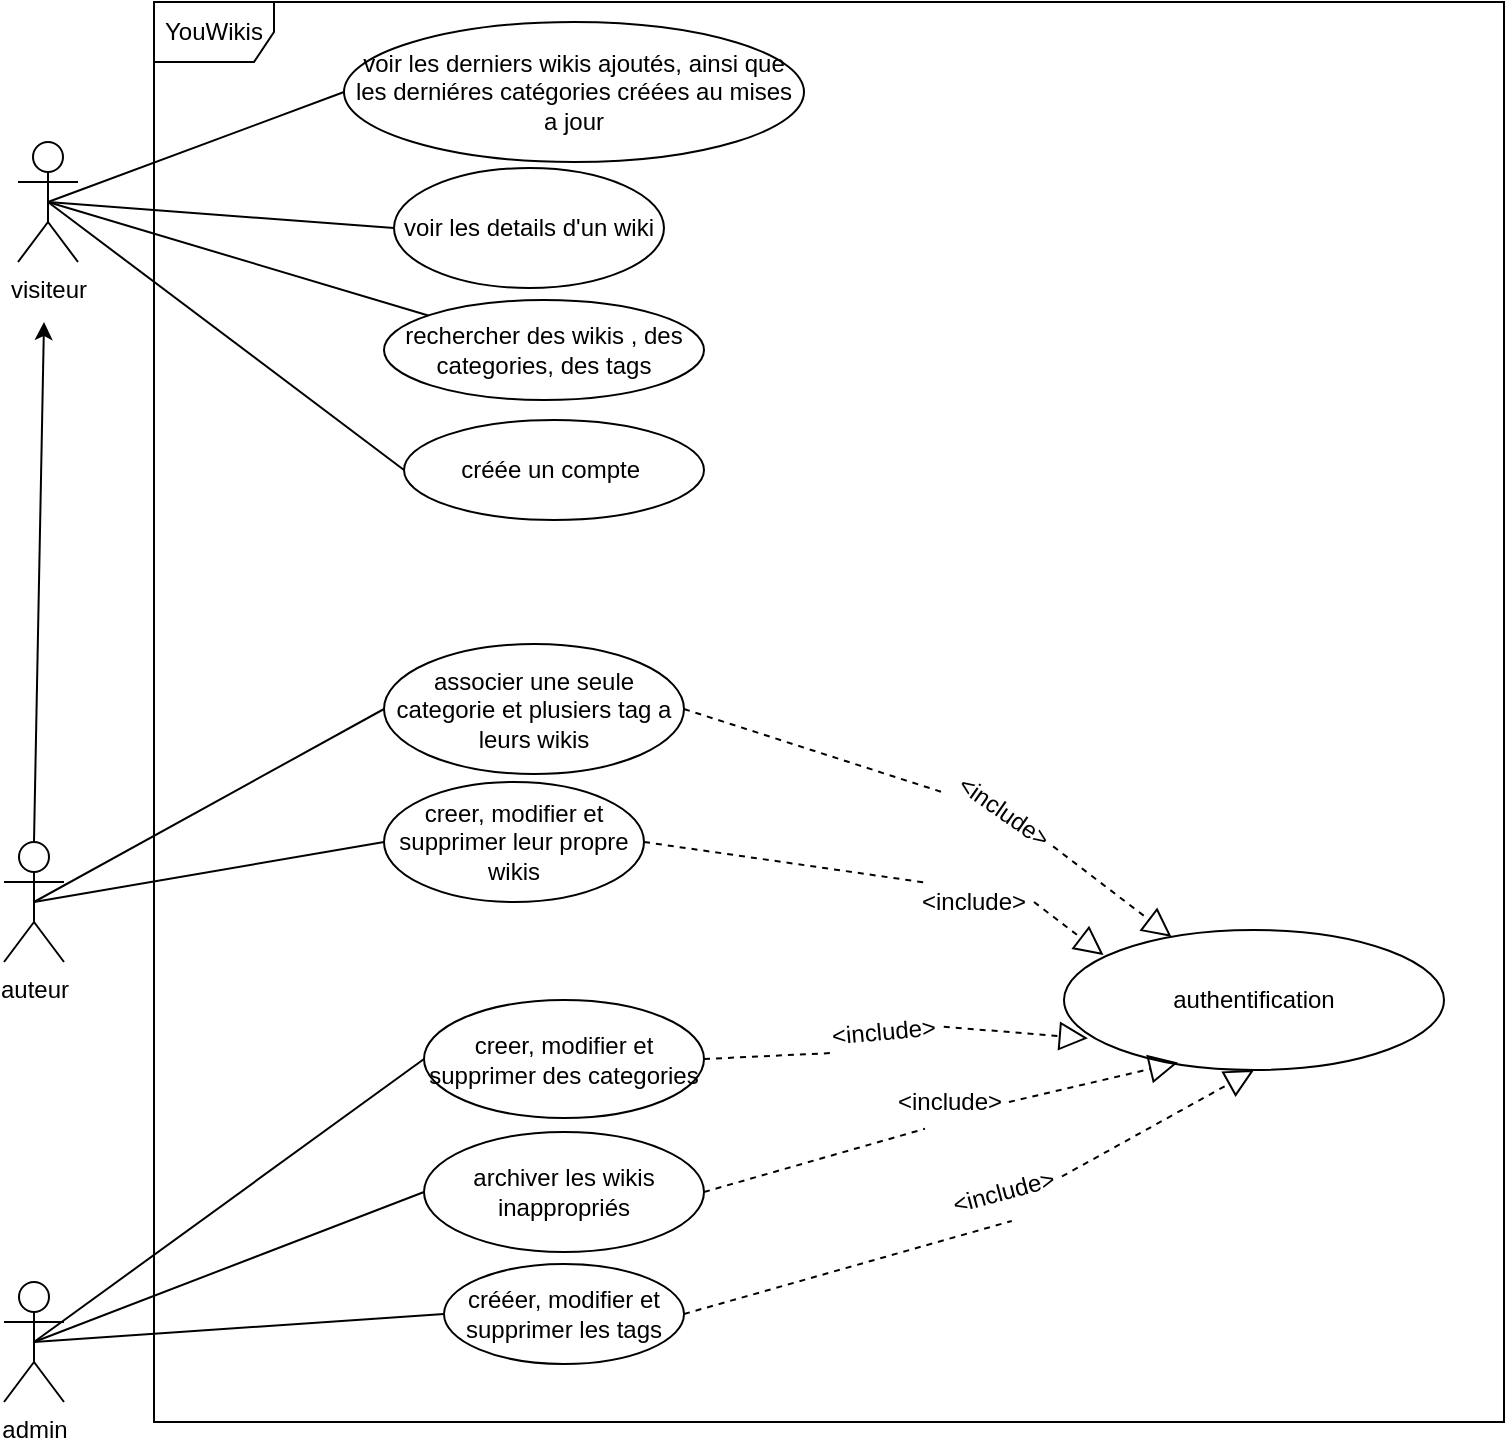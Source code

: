 <mxfile version="12.2.4" pages="1"><diagram id="90PpnR-5AJBD1PZd6F79" name="Page-1"><mxGraphModel dx="832" dy="653" grid="1" gridSize="10" guides="1" tooltips="1" connect="1" arrows="1" fold="1" page="0" pageScale="1" pageWidth="850" pageHeight="1100" math="0" shadow="0"><root><mxCell id="0"/><mxCell id="1" parent="0"/><mxCell id="2" value="visiteur" style="shape=umlActor;verticalLabelPosition=bottom;verticalAlign=top;html=1;" parent="1" vertex="1"><mxGeometry x="57" y="70" width="30" height="60" as="geometry"/></mxCell><mxCell id="3" value="auteur" style="shape=umlActor;verticalLabelPosition=bottom;verticalAlign=top;html=1;" parent="1" vertex="1"><mxGeometry x="50" y="420" width="30" height="60" as="geometry"/></mxCell><mxCell id="6" value="admin" style="shape=umlActor;verticalLabelPosition=bottom;verticalAlign=top;html=1;" parent="1" vertex="1"><mxGeometry x="50" y="640" width="30" height="60" as="geometry"/></mxCell><mxCell id="8" value="YouWikis" style="shape=umlFrame;whiteSpace=wrap;html=1;" parent="1" vertex="1"><mxGeometry x="125" width="675" height="710" as="geometry"/></mxCell><mxCell id="9" value="voir les derniers wikis ajoutés, ainsi que les derniéres catégories créées au mises a jour" style="ellipse;whiteSpace=wrap;html=1;" parent="1" vertex="1"><mxGeometry x="220" y="10" width="230" height="70" as="geometry"/></mxCell><mxCell id="10" value="voir les details d'un wiki" style="ellipse;whiteSpace=wrap;html=1;" parent="1" vertex="1"><mxGeometry x="245" y="83" width="135" height="60" as="geometry"/></mxCell><mxCell id="11" value="rechercher des wikis , des categories, des tags" style="ellipse;whiteSpace=wrap;html=1;" parent="1" vertex="1"><mxGeometry x="240" y="149" width="160" height="50" as="geometry"/></mxCell><mxCell id="12" value="créée un compte&amp;nbsp;" style="ellipse;whiteSpace=wrap;html=1;" parent="1" vertex="1"><mxGeometry x="250" y="209" width="150" height="50" as="geometry"/></mxCell><mxCell id="21" value="associer une seule categorie et plusiers tag a leurs wikis" style="ellipse;whiteSpace=wrap;html=1;" parent="1" vertex="1"><mxGeometry x="240" y="321" width="150" height="65" as="geometry"/></mxCell><mxCell id="22" value="creer, modifier et supprimer leur propre wikis" style="ellipse;whiteSpace=wrap;html=1;" parent="1" vertex="1"><mxGeometry x="240" y="390" width="130" height="60" as="geometry"/></mxCell><mxCell id="32" value="creer, modifier et supprimer des categories" style="ellipse;whiteSpace=wrap;html=1;" parent="1" vertex="1"><mxGeometry x="260" y="499" width="140" height="59" as="geometry"/></mxCell><mxCell id="34" value="crééer, modifier et supprimer les tags" style="ellipse;whiteSpace=wrap;html=1;" parent="1" vertex="1"><mxGeometry x="270" y="631" width="120" height="50" as="geometry"/></mxCell><mxCell id="33" value="archiver les wikis inappropriés" style="ellipse;whiteSpace=wrap;html=1;" parent="1" vertex="1"><mxGeometry x="260" y="565" width="140" height="60" as="geometry"/></mxCell><mxCell id="25" value="authentification" style="ellipse;whiteSpace=wrap;html=1;" parent="1" vertex="1"><mxGeometry x="580" y="464" width="190" height="70" as="geometry"/></mxCell><mxCell id="14" value="" style="endArrow=none;html=1;exitX=0.5;exitY=0.5;exitDx=0;exitDy=0;exitPerimeter=0;entryX=0;entryY=0.5;entryDx=0;entryDy=0;" parent="1" source="2" target="9" edge="1"><mxGeometry width="50" height="50" relative="1" as="geometry"><mxPoint x="360" y="320" as="sourcePoint"/><mxPoint x="410" y="270" as="targetPoint"/></mxGeometry></mxCell><mxCell id="15" value="" style="endArrow=none;html=1;exitX=0.5;exitY=0.5;exitDx=0;exitDy=0;exitPerimeter=0;" parent="1" source="2" target="11" edge="1"><mxGeometry width="50" height="50" relative="1" as="geometry"><mxPoint x="85" y="110" as="sourcePoint"/><mxPoint x="230.0" y="55" as="targetPoint"/></mxGeometry></mxCell><mxCell id="17" value="" style="endArrow=none;html=1;exitX=0.5;exitY=0.5;exitDx=0;exitDy=0;exitPerimeter=0;entryX=0;entryY=0.5;entryDx=0;entryDy=0;" parent="1" source="2" target="12" edge="1"><mxGeometry width="50" height="50" relative="1" as="geometry"><mxPoint x="85" y="110" as="sourcePoint"/><mxPoint x="284.085" y="198.142" as="targetPoint"/></mxGeometry></mxCell><mxCell id="16" value="" style="endArrow=none;html=1;exitX=0.5;exitY=0.5;exitDx=0;exitDy=0;exitPerimeter=0;entryX=0;entryY=0.5;entryDx=0;entryDy=0;" parent="1" source="2" target="10" edge="1"><mxGeometry width="50" height="50" relative="1" as="geometry"><mxPoint x="95" y="120.0" as="sourcePoint"/><mxPoint x="240.0" y="65" as="targetPoint"/></mxGeometry></mxCell><mxCell id="19" value="" style="endArrow=classic;html=1;exitX=0.5;exitY=0;exitDx=0;exitDy=0;exitPerimeter=0;" parent="1" source="3" edge="1"><mxGeometry width="50" height="50" relative="1" as="geometry"><mxPoint x="180" y="320" as="sourcePoint"/><mxPoint x="70" y="160" as="targetPoint"/></mxGeometry></mxCell><mxCell id="23" value="" style="endArrow=none;html=1;exitX=0.5;exitY=0.5;exitDx=0;exitDy=0;exitPerimeter=0;entryX=0;entryY=0.5;entryDx=0;entryDy=0;" parent="1" source="3" target="21" edge="1"><mxGeometry width="50" height="50" relative="1" as="geometry"><mxPoint x="290" y="460" as="sourcePoint"/><mxPoint x="340" y="410" as="targetPoint"/></mxGeometry></mxCell><mxCell id="24" value="" style="endArrow=none;html=1;entryX=0;entryY=0.5;entryDx=0;entryDy=0;exitX=0.5;exitY=0.5;exitDx=0;exitDy=0;exitPerimeter=0;" parent="1" source="3" target="22" edge="1"><mxGeometry width="50" height="50" relative="1" as="geometry"><mxPoint x="90" y="460" as="sourcePoint"/><mxPoint x="250.0" y="420" as="targetPoint"/></mxGeometry></mxCell><mxCell id="35" value="" style="endArrow=none;html=1;entryX=0;entryY=0.5;entryDx=0;entryDy=0;exitX=0.5;exitY=0.5;exitDx=0;exitDy=0;exitPerimeter=0;" parent="1" source="6" target="33" edge="1"><mxGeometry width="50" height="50" relative="1" as="geometry"><mxPoint x="75" y="460" as="sourcePoint"/><mxPoint x="270.0" y="505" as="targetPoint"/></mxGeometry></mxCell><mxCell id="36" value="" style="endArrow=none;html=1;entryX=0;entryY=0.5;entryDx=0;entryDy=0;exitX=0.5;exitY=0.5;exitDx=0;exitDy=0;exitPerimeter=0;" parent="1" source="6" target="34" edge="1"><mxGeometry width="50" height="50" relative="1" as="geometry"><mxPoint x="85" y="470" as="sourcePoint"/><mxPoint x="280.0" y="515" as="targetPoint"/></mxGeometry></mxCell><mxCell id="37" value="" style="endArrow=none;html=1;entryX=0;entryY=0.5;entryDx=0;entryDy=0;exitX=0.5;exitY=0.5;exitDx=0;exitDy=0;exitPerimeter=0;" parent="1" source="6" target="32" edge="1"><mxGeometry width="50" height="50" relative="1" as="geometry"><mxPoint x="95" y="480" as="sourcePoint"/><mxPoint x="290.0" y="525" as="targetPoint"/></mxGeometry></mxCell><mxCell id="28" value="" style="endArrow=block;dashed=1;endFill=0;endSize=12;html=1;exitX=1;exitY=0.5;exitDx=0;exitDy=0;startArrow=none;" parent="1" source="29" target="25" edge="1"><mxGeometry width="160" relative="1" as="geometry"><mxPoint x="460" y="420" as="sourcePoint"/><mxPoint x="620" y="420" as="targetPoint"/></mxGeometry></mxCell><mxCell id="30" value="" style="endArrow=block;dashed=1;endFill=0;endSize=12;html=1;exitX=1;exitY=0.5;exitDx=0;exitDy=0;entryX=0.104;entryY=0.179;entryDx=0;entryDy=0;entryPerimeter=0;startArrow=none;" parent="1" source="31" target="25" edge="1"><mxGeometry width="160" relative="1" as="geometry"><mxPoint x="440.0" y="420" as="sourcePoint"/><mxPoint x="611.744" y="543.839" as="targetPoint"/></mxGeometry></mxCell><mxCell id="38" value="" style="endArrow=block;dashed=1;endFill=0;endSize=12;html=1;exitX=1;exitY=0.5;exitDx=0;exitDy=0;entryX=0.5;entryY=1;entryDx=0;entryDy=0;startArrow=none;" parent="1" source="45" target="25" edge="1"><mxGeometry width="160" relative="1" as="geometry"><mxPoint x="460.0" y="505" as="sourcePoint"/><mxPoint x="579.76" y="552.53" as="targetPoint"/></mxGeometry></mxCell><mxCell id="39" value="" style="endArrow=block;dashed=1;endFill=0;endSize=12;html=1;exitX=1;exitY=0.5;exitDx=0;exitDy=0;entryX=0.3;entryY=0.946;entryDx=0;entryDy=0;entryPerimeter=0;startArrow=none;" parent="1" source="44" target="25" edge="1"><mxGeometry width="160" relative="1" as="geometry"><mxPoint x="470.0" y="515" as="sourcePoint"/><mxPoint x="589.76" y="562.53" as="targetPoint"/></mxGeometry></mxCell><mxCell id="40" value="" style="endArrow=block;dashed=1;endFill=0;endSize=12;html=1;exitX=1;exitY=0.5;exitDx=0;exitDy=0;entryX=0.063;entryY=0.774;entryDx=0;entryDy=0;entryPerimeter=0;startArrow=none;" parent="1" source="43" target="25" edge="1"><mxGeometry width="160" relative="1" as="geometry"><mxPoint x="480.0" y="525" as="sourcePoint"/><mxPoint x="599.76" y="572.53" as="targetPoint"/></mxGeometry></mxCell><mxCell id="46" value="" style="endArrow=none;dashed=1;endFill=0;endSize=12;html=1;exitX=1;exitY=0.5;exitDx=0;exitDy=0;entryX=0.3;entryY=0.946;entryDx=0;entryDy=0;entryPerimeter=0;" parent="1" source="33" target="44" edge="1"><mxGeometry width="160" relative="1" as="geometry"><mxPoint x="450" y="675" as="sourcePoint"/><mxPoint x="607" y="596.22" as="targetPoint"/></mxGeometry></mxCell><mxCell id="44" value="&amp;lt;include&amp;gt;" style="text;html=1;strokeColor=none;fillColor=none;align=center;verticalAlign=middle;whiteSpace=wrap;rounded=0;rotation=0;" parent="1" vertex="1"><mxGeometry x="492.5" y="535" width="60" height="30" as="geometry"/></mxCell><mxCell id="48" value="" style="endArrow=none;dashed=1;endFill=0;endSize=12;html=1;exitX=1;exitY=0.5;exitDx=0;exitDy=0;entryX=0.063;entryY=0.774;entryDx=0;entryDy=0;entryPerimeter=0;" parent="1" source="32" target="43" edge="1"><mxGeometry width="160" relative="1" as="geometry"><mxPoint x="450" y="595" as="sourcePoint"/><mxPoint x="561.97" y="584.18" as="targetPoint"/></mxGeometry></mxCell><mxCell id="43" value="&amp;lt;include&amp;gt;" style="text;html=1;strokeColor=none;fillColor=none;align=center;verticalAlign=middle;whiteSpace=wrap;rounded=0;rotation=-5;" parent="1" vertex="1"><mxGeometry x="460" y="500" width="60" height="30" as="geometry"/></mxCell><mxCell id="49" value="" style="endArrow=none;dashed=1;endFill=0;endSize=12;html=1;exitX=1;exitY=0.5;exitDx=0;exitDy=0;entryX=0.5;entryY=1;entryDx=0;entryDy=0;" parent="1" source="34" target="45" edge="1"><mxGeometry width="160" relative="1" as="geometry"><mxPoint x="460" y="765" as="sourcePoint"/><mxPoint x="645" y="600" as="targetPoint"/></mxGeometry></mxCell><mxCell id="45" value="&amp;lt;include&amp;gt;" style="text;html=1;strokeColor=none;fillColor=none;align=center;verticalAlign=middle;whiteSpace=wrap;rounded=0;rotation=-15;" parent="1" vertex="1"><mxGeometry x="520" y="580" width="60" height="30" as="geometry"/></mxCell><mxCell id="50" value="" style="endArrow=none;dashed=1;endFill=0;endSize=12;html=1;exitX=1;exitY=0.5;exitDx=0;exitDy=0;entryX=0.104;entryY=0.179;entryDx=0;entryDy=0;entryPerimeter=0;" parent="1" source="22" target="31" edge="1"><mxGeometry width="160" relative="1" as="geometry"><mxPoint x="450" y="495" as="sourcePoint"/><mxPoint x="569.76" y="542.53" as="targetPoint"/></mxGeometry></mxCell><mxCell id="31" value="&amp;lt;include&amp;gt;" style="text;html=1;strokeColor=none;fillColor=none;align=center;verticalAlign=middle;whiteSpace=wrap;rounded=0;rotation=0;" parent="1" vertex="1"><mxGeometry x="505" y="435" width="60" height="30" as="geometry"/></mxCell><mxCell id="51" value="" style="endArrow=none;dashed=1;endFill=0;endSize=12;html=1;exitX=1;exitY=0.5;exitDx=0;exitDy=0;" parent="1" source="21" target="29" edge="1"><mxGeometry width="160" relative="1" as="geometry"><mxPoint x="430" y="410.0" as="sourcePoint"/><mxPoint x="601.725" y="533.842" as="targetPoint"/></mxGeometry></mxCell><mxCell id="29" value="&amp;lt;include&amp;gt;" style="text;html=1;strokeColor=none;fillColor=none;align=center;verticalAlign=middle;whiteSpace=wrap;rounded=0;rotation=35;" parent="1" vertex="1"><mxGeometry x="520" y="390" width="60" height="30" as="geometry"/></mxCell></root></mxGraphModel></diagram></mxfile>